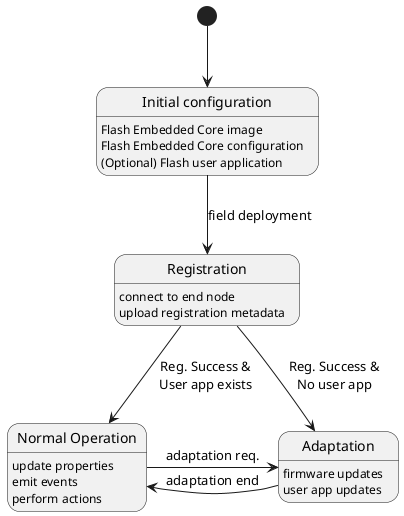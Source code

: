 @startuml
hide empty description

state "Initial configuration" as IC
IC: Flash Embedded Core image
IC: Flash Embedded Core configuration
IC: (Optional) Flash user application 

state "Normal Operation" as NOP
NOP: update properties
NOP: emit events
NOP: perform actions

state "Registration" as REG
REG: connect to end node
REG: upload registration metadata

state "Adaptation" as ADP
ADP: firmware updates
ADP: user app updates

[*] --> IC
IC --> REG: field deployment
REG --> ADP: Reg. Success &\nNo user app
REG --> NOP: Reg. Success &\nUser app exists
NOP -r--> ADP: adaptation req.
ADP -l--> NOP: adaptation end

@enduml

